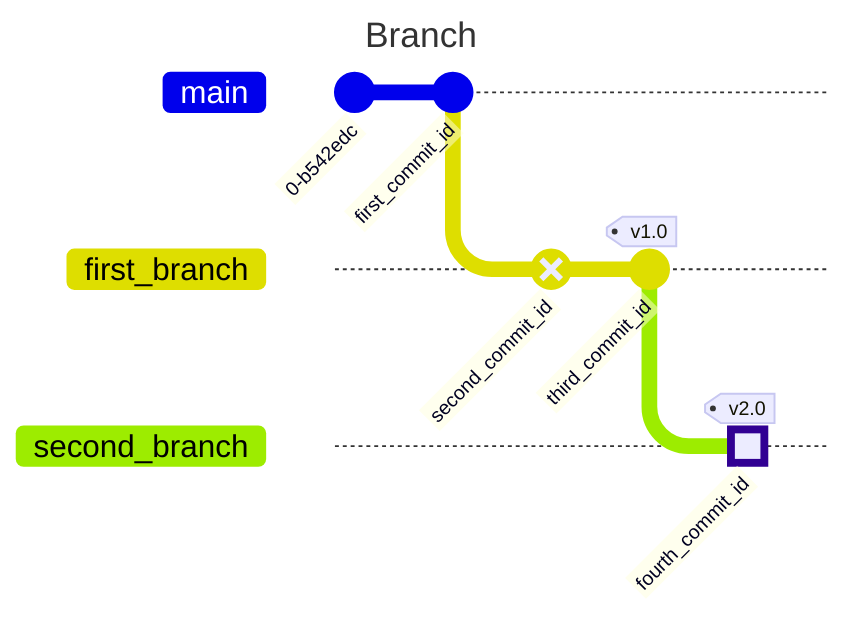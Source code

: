 ---
title: Branch
---
gitGraph
    commit "Message"
    commit id: "first_commit_id" msg: "Message"
    branch first_branch
    commit id: "second_commit_id" msg: "Message" type: REVERSE
    commit id: "third_commit_id" msg: "Message" type: NORMAL tag: "v1.0"
    branch "second_branch"
    commit id: "fourth_commit_id" msg: "Message" type: HIGHLIGHT tag: "v2.0"